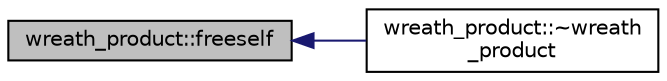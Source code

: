 digraph "wreath_product::freeself"
{
  edge [fontname="Helvetica",fontsize="10",labelfontname="Helvetica",labelfontsize="10"];
  node [fontname="Helvetica",fontsize="10",shape=record];
  rankdir="LR";
  Node495 [label="wreath_product::freeself",height=0.2,width=0.4,color="black", fillcolor="grey75", style="filled", fontcolor="black"];
  Node495 -> Node496 [dir="back",color="midnightblue",fontsize="10",style="solid",fontname="Helvetica"];
  Node496 [label="wreath_product::~wreath\l_product",height=0.2,width=0.4,color="black", fillcolor="white", style="filled",URL="$d8/dfa/classwreath__product.html#aac907ce8a6123e3e4dade7b0c58d9409"];
}

